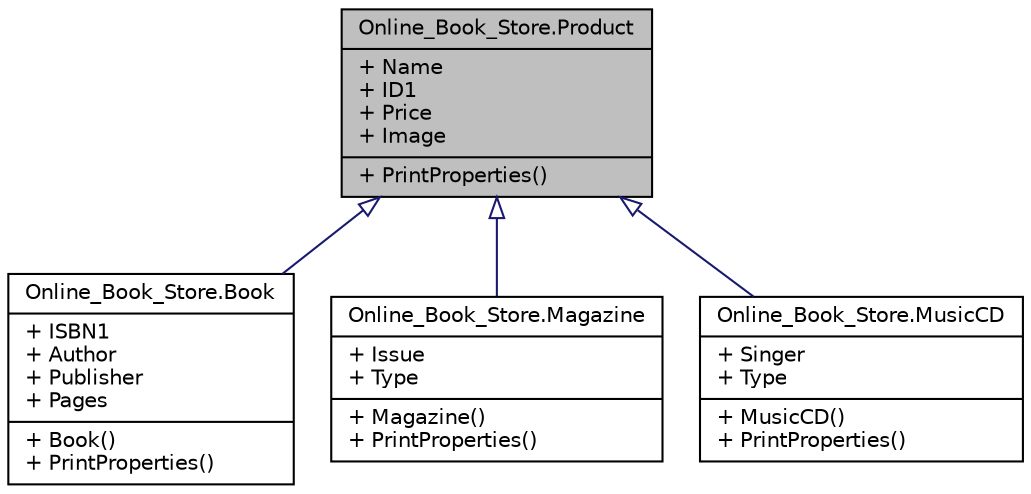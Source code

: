 digraph "Online_Book_Store.Product"
{
 // LATEX_PDF_SIZE
  edge [fontname="Helvetica",fontsize="10",labelfontname="Helvetica",labelfontsize="10"];
  node [fontname="Helvetica",fontsize="10",shape=record];
  Node1 [label="{Online_Book_Store.Product\n|+ Name\l+ ID1\l+ Price\l+ Image\l|+ PrintProperties()\l}",height=0.2,width=0.4,color="black", fillcolor="grey75", style="filled", fontcolor="black",tooltip="This file includes to product information."];
  Node1 -> Node2 [dir="back",color="midnightblue",fontsize="10",style="solid",arrowtail="onormal",fontname="Helvetica"];
  Node2 [label="{Online_Book_Store.Book\n|+ ISBN1\l+ Author\l+ Publisher\l+ Pages\l|+ Book()\l+ PrintProperties()\l}",height=0.2,width=0.4,color="black", fillcolor="white", style="filled",URL="$class_online___book___store_1_1_book.html",tooltip="This file includes to book information."];
  Node1 -> Node3 [dir="back",color="midnightblue",fontsize="10",style="solid",arrowtail="onormal",fontname="Helvetica"];
  Node3 [label="{Online_Book_Store.Magazine\n|+ Issue\l+ Type\l|+ Magazine()\l+ PrintProperties()\l}",height=0.2,width=0.4,color="black", fillcolor="white", style="filled",URL="$class_online___book___store_1_1_magazine.html",tooltip=" "];
  Node1 -> Node4 [dir="back",color="midnightblue",fontsize="10",style="solid",arrowtail="onormal",fontname="Helvetica"];
  Node4 [label="{Online_Book_Store.MusicCD\n|+ Singer\l+ Type\l|+ MusicCD()\l+ PrintProperties()\l}",height=0.2,width=0.4,color="black", fillcolor="white", style="filled",URL="$class_online___book___store_1_1_music_c_d.html",tooltip=" "];
}
